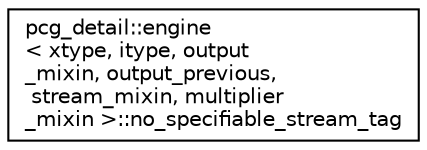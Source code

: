 digraph "Graphical Class Hierarchy"
{
 // LATEX_PDF_SIZE
  edge [fontname="Helvetica",fontsize="10",labelfontname="Helvetica",labelfontsize="10"];
  node [fontname="Helvetica",fontsize="10",shape=record];
  rankdir="LR";
  Node0 [label="pcg_detail::engine\l\< xtype, itype, output\l_mixin, output_previous,\l stream_mixin, multiplier\l_mixin \>::no_specifiable_stream_tag",height=0.2,width=0.4,color="black", fillcolor="white", style="filled",URL="$structpcg__detail_1_1engine_1_1no__specifiable__stream__tag.html",tooltip=" "];
}
